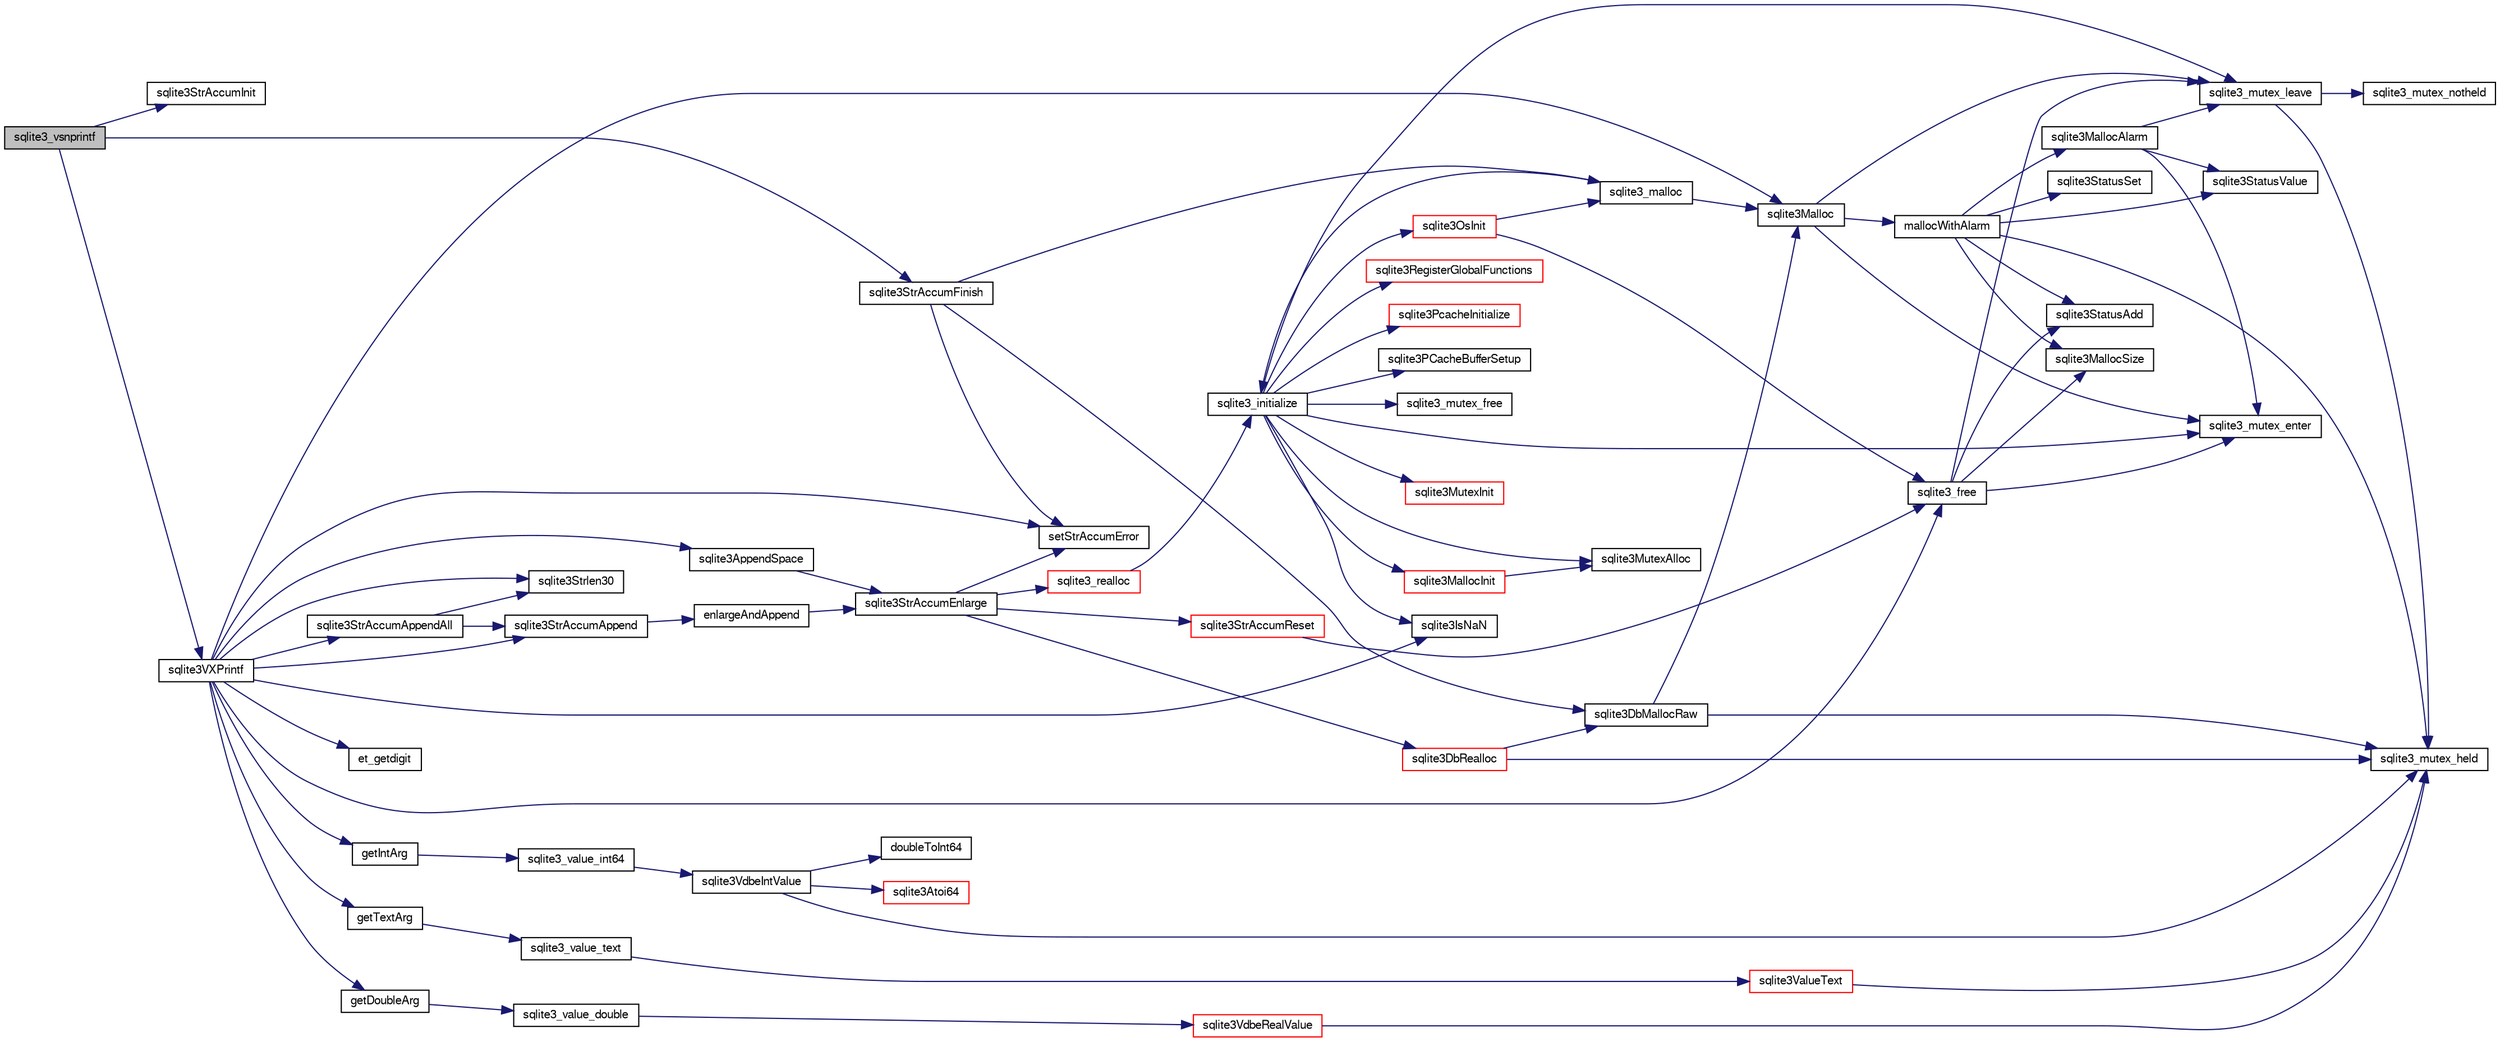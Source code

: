 digraph "sqlite3_vsnprintf"
{
  edge [fontname="FreeSans",fontsize="10",labelfontname="FreeSans",labelfontsize="10"];
  node [fontname="FreeSans",fontsize="10",shape=record];
  rankdir="LR";
  Node101980 [label="sqlite3_vsnprintf",height=0.2,width=0.4,color="black", fillcolor="grey75", style="filled", fontcolor="black"];
  Node101980 -> Node101981 [color="midnightblue",fontsize="10",style="solid",fontname="FreeSans"];
  Node101981 [label="sqlite3StrAccumInit",height=0.2,width=0.4,color="black", fillcolor="white", style="filled",URL="$sqlite3_8c.html#aabf95e113b9d54d519cd15a56215f560"];
  Node101980 -> Node101982 [color="midnightblue",fontsize="10",style="solid",fontname="FreeSans"];
  Node101982 [label="sqlite3VXPrintf",height=0.2,width=0.4,color="black", fillcolor="white", style="filled",URL="$sqlite3_8c.html#a63c25806c9bd4a2b76f9a0eb232c6bde"];
  Node101982 -> Node101983 [color="midnightblue",fontsize="10",style="solid",fontname="FreeSans"];
  Node101983 [label="sqlite3StrAccumAppend",height=0.2,width=0.4,color="black", fillcolor="white", style="filled",URL="$sqlite3_8c.html#a56664fa33def33c5a5245b623441d5e0"];
  Node101983 -> Node101984 [color="midnightblue",fontsize="10",style="solid",fontname="FreeSans"];
  Node101984 [label="enlargeAndAppend",height=0.2,width=0.4,color="black", fillcolor="white", style="filled",URL="$sqlite3_8c.html#a25b21e61dc0883d849890eaa8a18088a"];
  Node101984 -> Node101985 [color="midnightblue",fontsize="10",style="solid",fontname="FreeSans"];
  Node101985 [label="sqlite3StrAccumEnlarge",height=0.2,width=0.4,color="black", fillcolor="white", style="filled",URL="$sqlite3_8c.html#a38976500a97c69d65086eeccca82dd96"];
  Node101985 -> Node101986 [color="midnightblue",fontsize="10",style="solid",fontname="FreeSans"];
  Node101986 [label="setStrAccumError",height=0.2,width=0.4,color="black", fillcolor="white", style="filled",URL="$sqlite3_8c.html#a3dc479a1fc8ba1ab8edfe51f8a0b102c"];
  Node101985 -> Node101987 [color="midnightblue",fontsize="10",style="solid",fontname="FreeSans"];
  Node101987 [label="sqlite3StrAccumReset",height=0.2,width=0.4,color="red", fillcolor="white", style="filled",URL="$sqlite3_8c.html#ad7e70f4ec9d2fa3a63a371e2c7c555d8"];
  Node101987 -> Node101994 [color="midnightblue",fontsize="10",style="solid",fontname="FreeSans"];
  Node101994 [label="sqlite3_free",height=0.2,width=0.4,color="black", fillcolor="white", style="filled",URL="$sqlite3_8c.html#a6552349e36a8a691af5487999ab09519"];
  Node101994 -> Node101995 [color="midnightblue",fontsize="10",style="solid",fontname="FreeSans"];
  Node101995 [label="sqlite3_mutex_enter",height=0.2,width=0.4,color="black", fillcolor="white", style="filled",URL="$sqlite3_8c.html#a1c12cde690bd89f104de5cbad12a6bf5"];
  Node101994 -> Node101996 [color="midnightblue",fontsize="10",style="solid",fontname="FreeSans"];
  Node101996 [label="sqlite3StatusAdd",height=0.2,width=0.4,color="black", fillcolor="white", style="filled",URL="$sqlite3_8c.html#afa029f93586aeab4cc85360905dae9cd"];
  Node101994 -> Node101992 [color="midnightblue",fontsize="10",style="solid",fontname="FreeSans"];
  Node101992 [label="sqlite3MallocSize",height=0.2,width=0.4,color="black", fillcolor="white", style="filled",URL="$sqlite3_8c.html#acf5d2a5f35270bafb050bd2def576955"];
  Node101994 -> Node101997 [color="midnightblue",fontsize="10",style="solid",fontname="FreeSans"];
  Node101997 [label="sqlite3_mutex_leave",height=0.2,width=0.4,color="black", fillcolor="white", style="filled",URL="$sqlite3_8c.html#a5838d235601dbd3c1fa993555c6bcc93"];
  Node101997 -> Node101989 [color="midnightblue",fontsize="10",style="solid",fontname="FreeSans"];
  Node101989 [label="sqlite3_mutex_held",height=0.2,width=0.4,color="black", fillcolor="white", style="filled",URL="$sqlite3_8c.html#acf77da68932b6bc163c5e68547ecc3e7"];
  Node101997 -> Node101998 [color="midnightblue",fontsize="10",style="solid",fontname="FreeSans"];
  Node101998 [label="sqlite3_mutex_notheld",height=0.2,width=0.4,color="black", fillcolor="white", style="filled",URL="$sqlite3_8c.html#a83967c837c1c000d3b5adcfaa688f5dc"];
  Node101985 -> Node101999 [color="midnightblue",fontsize="10",style="solid",fontname="FreeSans"];
  Node101999 [label="sqlite3DbRealloc",height=0.2,width=0.4,color="red", fillcolor="white", style="filled",URL="$sqlite3_8c.html#ae028f4902a9d29bcaf310ff289ee87dc"];
  Node101999 -> Node101989 [color="midnightblue",fontsize="10",style="solid",fontname="FreeSans"];
  Node101999 -> Node102000 [color="midnightblue",fontsize="10",style="solid",fontname="FreeSans"];
  Node102000 [label="sqlite3DbMallocRaw",height=0.2,width=0.4,color="black", fillcolor="white", style="filled",URL="$sqlite3_8c.html#abbe8be0cf7175e11ddc3e2218fad924e"];
  Node102000 -> Node101989 [color="midnightblue",fontsize="10",style="solid",fontname="FreeSans"];
  Node102000 -> Node102001 [color="midnightblue",fontsize="10",style="solid",fontname="FreeSans"];
  Node102001 [label="sqlite3Malloc",height=0.2,width=0.4,color="black", fillcolor="white", style="filled",URL="$sqlite3_8c.html#a361a2eaa846b1885f123abe46f5d8b2b"];
  Node102001 -> Node101995 [color="midnightblue",fontsize="10",style="solid",fontname="FreeSans"];
  Node102001 -> Node102002 [color="midnightblue",fontsize="10",style="solid",fontname="FreeSans"];
  Node102002 [label="mallocWithAlarm",height=0.2,width=0.4,color="black", fillcolor="white", style="filled",URL="$sqlite3_8c.html#ab070d5cf8e48ec8a6a43cf025d48598b"];
  Node102002 -> Node101989 [color="midnightblue",fontsize="10",style="solid",fontname="FreeSans"];
  Node102002 -> Node102003 [color="midnightblue",fontsize="10",style="solid",fontname="FreeSans"];
  Node102003 [label="sqlite3StatusSet",height=0.2,width=0.4,color="black", fillcolor="white", style="filled",URL="$sqlite3_8c.html#afec7586c01fcb5ea17dc9d7725a589d9"];
  Node102002 -> Node102004 [color="midnightblue",fontsize="10",style="solid",fontname="FreeSans"];
  Node102004 [label="sqlite3StatusValue",height=0.2,width=0.4,color="black", fillcolor="white", style="filled",URL="$sqlite3_8c.html#a30b8ac296c6e200c1fa57708d52c6ef6"];
  Node102002 -> Node102005 [color="midnightblue",fontsize="10",style="solid",fontname="FreeSans"];
  Node102005 [label="sqlite3MallocAlarm",height=0.2,width=0.4,color="black", fillcolor="white", style="filled",URL="$sqlite3_8c.html#ada66988e8471d1198f3219c062377508"];
  Node102005 -> Node102004 [color="midnightblue",fontsize="10",style="solid",fontname="FreeSans"];
  Node102005 -> Node101997 [color="midnightblue",fontsize="10",style="solid",fontname="FreeSans"];
  Node102005 -> Node101995 [color="midnightblue",fontsize="10",style="solid",fontname="FreeSans"];
  Node102002 -> Node101992 [color="midnightblue",fontsize="10",style="solid",fontname="FreeSans"];
  Node102002 -> Node101996 [color="midnightblue",fontsize="10",style="solid",fontname="FreeSans"];
  Node102001 -> Node101997 [color="midnightblue",fontsize="10",style="solid",fontname="FreeSans"];
  Node101985 -> Node102182 [color="midnightblue",fontsize="10",style="solid",fontname="FreeSans"];
  Node102182 [label="sqlite3_realloc",height=0.2,width=0.4,color="red", fillcolor="white", style="filled",URL="$sqlite3_8c.html#a822d9e42f6ab4b2ec803f311aeb9618d"];
  Node102182 -> Node102007 [color="midnightblue",fontsize="10",style="solid",fontname="FreeSans"];
  Node102007 [label="sqlite3_initialize",height=0.2,width=0.4,color="black", fillcolor="white", style="filled",URL="$sqlite3_8c.html#ab0c0ee2d5d4cf8b28e9572296a8861df"];
  Node102007 -> Node102008 [color="midnightblue",fontsize="10",style="solid",fontname="FreeSans"];
  Node102008 [label="sqlite3MutexInit",height=0.2,width=0.4,color="red", fillcolor="white", style="filled",URL="$sqlite3_8c.html#a7906afcdd1cdb3d0007eb932398a1158"];
  Node102007 -> Node102026 [color="midnightblue",fontsize="10",style="solid",fontname="FreeSans"];
  Node102026 [label="sqlite3MutexAlloc",height=0.2,width=0.4,color="black", fillcolor="white", style="filled",URL="$sqlite3_8c.html#a0e3f432ee581f6876b590e7ad7e84e19"];
  Node102007 -> Node101995 [color="midnightblue",fontsize="10",style="solid",fontname="FreeSans"];
  Node102007 -> Node102027 [color="midnightblue",fontsize="10",style="solid",fontname="FreeSans"];
  Node102027 [label="sqlite3MallocInit",height=0.2,width=0.4,color="red", fillcolor="white", style="filled",URL="$sqlite3_8c.html#a9e06f9e7cad0d83ce80ab493c9533552"];
  Node102027 -> Node102026 [color="midnightblue",fontsize="10",style="solid",fontname="FreeSans"];
  Node102007 -> Node101997 [color="midnightblue",fontsize="10",style="solid",fontname="FreeSans"];
  Node102007 -> Node102070 [color="midnightblue",fontsize="10",style="solid",fontname="FreeSans"];
  Node102070 [label="sqlite3RegisterGlobalFunctions",height=0.2,width=0.4,color="red", fillcolor="white", style="filled",URL="$sqlite3_8c.html#a9f75bd111010f29e1b8d74344473c4ec"];
  Node102007 -> Node102250 [color="midnightblue",fontsize="10",style="solid",fontname="FreeSans"];
  Node102250 [label="sqlite3PcacheInitialize",height=0.2,width=0.4,color="red", fillcolor="white", style="filled",URL="$sqlite3_8c.html#a2902c61ddc88bea002c4d69fe4052b1f"];
  Node102007 -> Node102251 [color="midnightblue",fontsize="10",style="solid",fontname="FreeSans"];
  Node102251 [label="sqlite3OsInit",height=0.2,width=0.4,color="red", fillcolor="white", style="filled",URL="$sqlite3_8c.html#afeaa886fe1ca086a30fd278b1d069762"];
  Node102251 -> Node102033 [color="midnightblue",fontsize="10",style="solid",fontname="FreeSans"];
  Node102033 [label="sqlite3_malloc",height=0.2,width=0.4,color="black", fillcolor="white", style="filled",URL="$sqlite3_8c.html#ac79dba55fc32b6a840cf5a9769bce7cd"];
  Node102033 -> Node102007 [color="midnightblue",fontsize="10",style="solid",fontname="FreeSans"];
  Node102033 -> Node102001 [color="midnightblue",fontsize="10",style="solid",fontname="FreeSans"];
  Node102251 -> Node101994 [color="midnightblue",fontsize="10",style="solid",fontname="FreeSans"];
  Node102007 -> Node102255 [color="midnightblue",fontsize="10",style="solid",fontname="FreeSans"];
  Node102255 [label="sqlite3PCacheBufferSetup",height=0.2,width=0.4,color="black", fillcolor="white", style="filled",URL="$sqlite3_8c.html#ad18a1eebefdfbc4254f473f7b0101937"];
  Node102007 -> Node102256 [color="midnightblue",fontsize="10",style="solid",fontname="FreeSans"];
  Node102256 [label="sqlite3_mutex_free",height=0.2,width=0.4,color="black", fillcolor="white", style="filled",URL="$sqlite3_8c.html#a2db2e72e08f6873afa9c61b0ec726fec"];
  Node102007 -> Node102150 [color="midnightblue",fontsize="10",style="solid",fontname="FreeSans"];
  Node102150 [label="sqlite3IsNaN",height=0.2,width=0.4,color="black", fillcolor="white", style="filled",URL="$sqlite3_8c.html#aed4d78203877c3486765ccbc7feebb50"];
  Node101982 -> Node102257 [color="midnightblue",fontsize="10",style="solid",fontname="FreeSans"];
  Node102257 [label="getIntArg",height=0.2,width=0.4,color="black", fillcolor="white", style="filled",URL="$sqlite3_8c.html#abff258963dbd9205fb299851a64c67be"];
  Node102257 -> Node102141 [color="midnightblue",fontsize="10",style="solid",fontname="FreeSans"];
  Node102141 [label="sqlite3_value_int64",height=0.2,width=0.4,color="black", fillcolor="white", style="filled",URL="$sqlite3_8c.html#ab38d8627f4750672e72712df0b709e0d"];
  Node102141 -> Node102129 [color="midnightblue",fontsize="10",style="solid",fontname="FreeSans"];
  Node102129 [label="sqlite3VdbeIntValue",height=0.2,width=0.4,color="black", fillcolor="white", style="filled",URL="$sqlite3_8c.html#a3dc28e3bfdbecf81633c3697a3aacd45"];
  Node102129 -> Node101989 [color="midnightblue",fontsize="10",style="solid",fontname="FreeSans"];
  Node102129 -> Node102130 [color="midnightblue",fontsize="10",style="solid",fontname="FreeSans"];
  Node102130 [label="doubleToInt64",height=0.2,width=0.4,color="black", fillcolor="white", style="filled",URL="$sqlite3_8c.html#a85975c48e5a38f9b8c99b72eb72ebc44"];
  Node102129 -> Node102131 [color="midnightblue",fontsize="10",style="solid",fontname="FreeSans"];
  Node102131 [label="sqlite3Atoi64",height=0.2,width=0.4,color="red", fillcolor="white", style="filled",URL="$sqlite3_8c.html#a5b13083911b3dc0a0b54f43acc686a39"];
  Node101982 -> Node102001 [color="midnightblue",fontsize="10",style="solid",fontname="FreeSans"];
  Node101982 -> Node101986 [color="midnightblue",fontsize="10",style="solid",fontname="FreeSans"];
  Node101982 -> Node102258 [color="midnightblue",fontsize="10",style="solid",fontname="FreeSans"];
  Node102258 [label="getDoubleArg",height=0.2,width=0.4,color="black", fillcolor="white", style="filled",URL="$sqlite3_8c.html#a1cf25120072c85bd261983b24c12c3d9"];
  Node102258 -> Node102145 [color="midnightblue",fontsize="10",style="solid",fontname="FreeSans"];
  Node102145 [label="sqlite3_value_double",height=0.2,width=0.4,color="black", fillcolor="white", style="filled",URL="$sqlite3_8c.html#a3e50c1a2dd484a8b6911c9d163816b88"];
  Node102145 -> Node102146 [color="midnightblue",fontsize="10",style="solid",fontname="FreeSans"];
  Node102146 [label="sqlite3VdbeRealValue",height=0.2,width=0.4,color="red", fillcolor="white", style="filled",URL="$sqlite3_8c.html#a5bf943a4f9a5516911b3bc610e3d64e0"];
  Node102146 -> Node101989 [color="midnightblue",fontsize="10",style="solid",fontname="FreeSans"];
  Node101982 -> Node102150 [color="midnightblue",fontsize="10",style="solid",fontname="FreeSans"];
  Node101982 -> Node102068 [color="midnightblue",fontsize="10",style="solid",fontname="FreeSans"];
  Node102068 [label="sqlite3Strlen30",height=0.2,width=0.4,color="black", fillcolor="white", style="filled",URL="$sqlite3_8c.html#a3dcd80ba41f1a308193dee74857b62a7"];
  Node101982 -> Node102259 [color="midnightblue",fontsize="10",style="solid",fontname="FreeSans"];
  Node102259 [label="et_getdigit",height=0.2,width=0.4,color="black", fillcolor="white", style="filled",URL="$sqlite3_8c.html#a40c5a308749ad07cc2397a53e081bff0"];
  Node101982 -> Node102260 [color="midnightblue",fontsize="10",style="solid",fontname="FreeSans"];
  Node102260 [label="getTextArg",height=0.2,width=0.4,color="black", fillcolor="white", style="filled",URL="$sqlite3_8c.html#afbb41850423ef20071cefaab0431e04d"];
  Node102260 -> Node102073 [color="midnightblue",fontsize="10",style="solid",fontname="FreeSans"];
  Node102073 [label="sqlite3_value_text",height=0.2,width=0.4,color="black", fillcolor="white", style="filled",URL="$sqlite3_8c.html#aef2ace3239e6dd59c74110faa70f8171"];
  Node102073 -> Node102074 [color="midnightblue",fontsize="10",style="solid",fontname="FreeSans"];
  Node102074 [label="sqlite3ValueText",height=0.2,width=0.4,color="red", fillcolor="white", style="filled",URL="$sqlite3_8c.html#ad567a94e52d1adf81f4857fdba00a59b"];
  Node102074 -> Node101989 [color="midnightblue",fontsize="10",style="solid",fontname="FreeSans"];
  Node101982 -> Node102261 [color="midnightblue",fontsize="10",style="solid",fontname="FreeSans"];
  Node102261 [label="sqlite3StrAccumAppendAll",height=0.2,width=0.4,color="black", fillcolor="white", style="filled",URL="$sqlite3_8c.html#acaf8f3e4f99a3c3a4a77e9c987547289"];
  Node102261 -> Node101983 [color="midnightblue",fontsize="10",style="solid",fontname="FreeSans"];
  Node102261 -> Node102068 [color="midnightblue",fontsize="10",style="solid",fontname="FreeSans"];
  Node101982 -> Node102262 [color="midnightblue",fontsize="10",style="solid",fontname="FreeSans"];
  Node102262 [label="sqlite3AppendSpace",height=0.2,width=0.4,color="black", fillcolor="white", style="filled",URL="$sqlite3_8c.html#aefd38a5afc0020d4a93855c3ee7c63a8"];
  Node102262 -> Node101985 [color="midnightblue",fontsize="10",style="solid",fontname="FreeSans"];
  Node101982 -> Node101994 [color="midnightblue",fontsize="10",style="solid",fontname="FreeSans"];
  Node101980 -> Node102032 [color="midnightblue",fontsize="10",style="solid",fontname="FreeSans"];
  Node102032 [label="sqlite3StrAccumFinish",height=0.2,width=0.4,color="black", fillcolor="white", style="filled",URL="$sqlite3_8c.html#adb7f26b10ac1b847db6f000ef4c2e2ba"];
  Node102032 -> Node102000 [color="midnightblue",fontsize="10",style="solid",fontname="FreeSans"];
  Node102032 -> Node102033 [color="midnightblue",fontsize="10",style="solid",fontname="FreeSans"];
  Node102032 -> Node101986 [color="midnightblue",fontsize="10",style="solid",fontname="FreeSans"];
}
